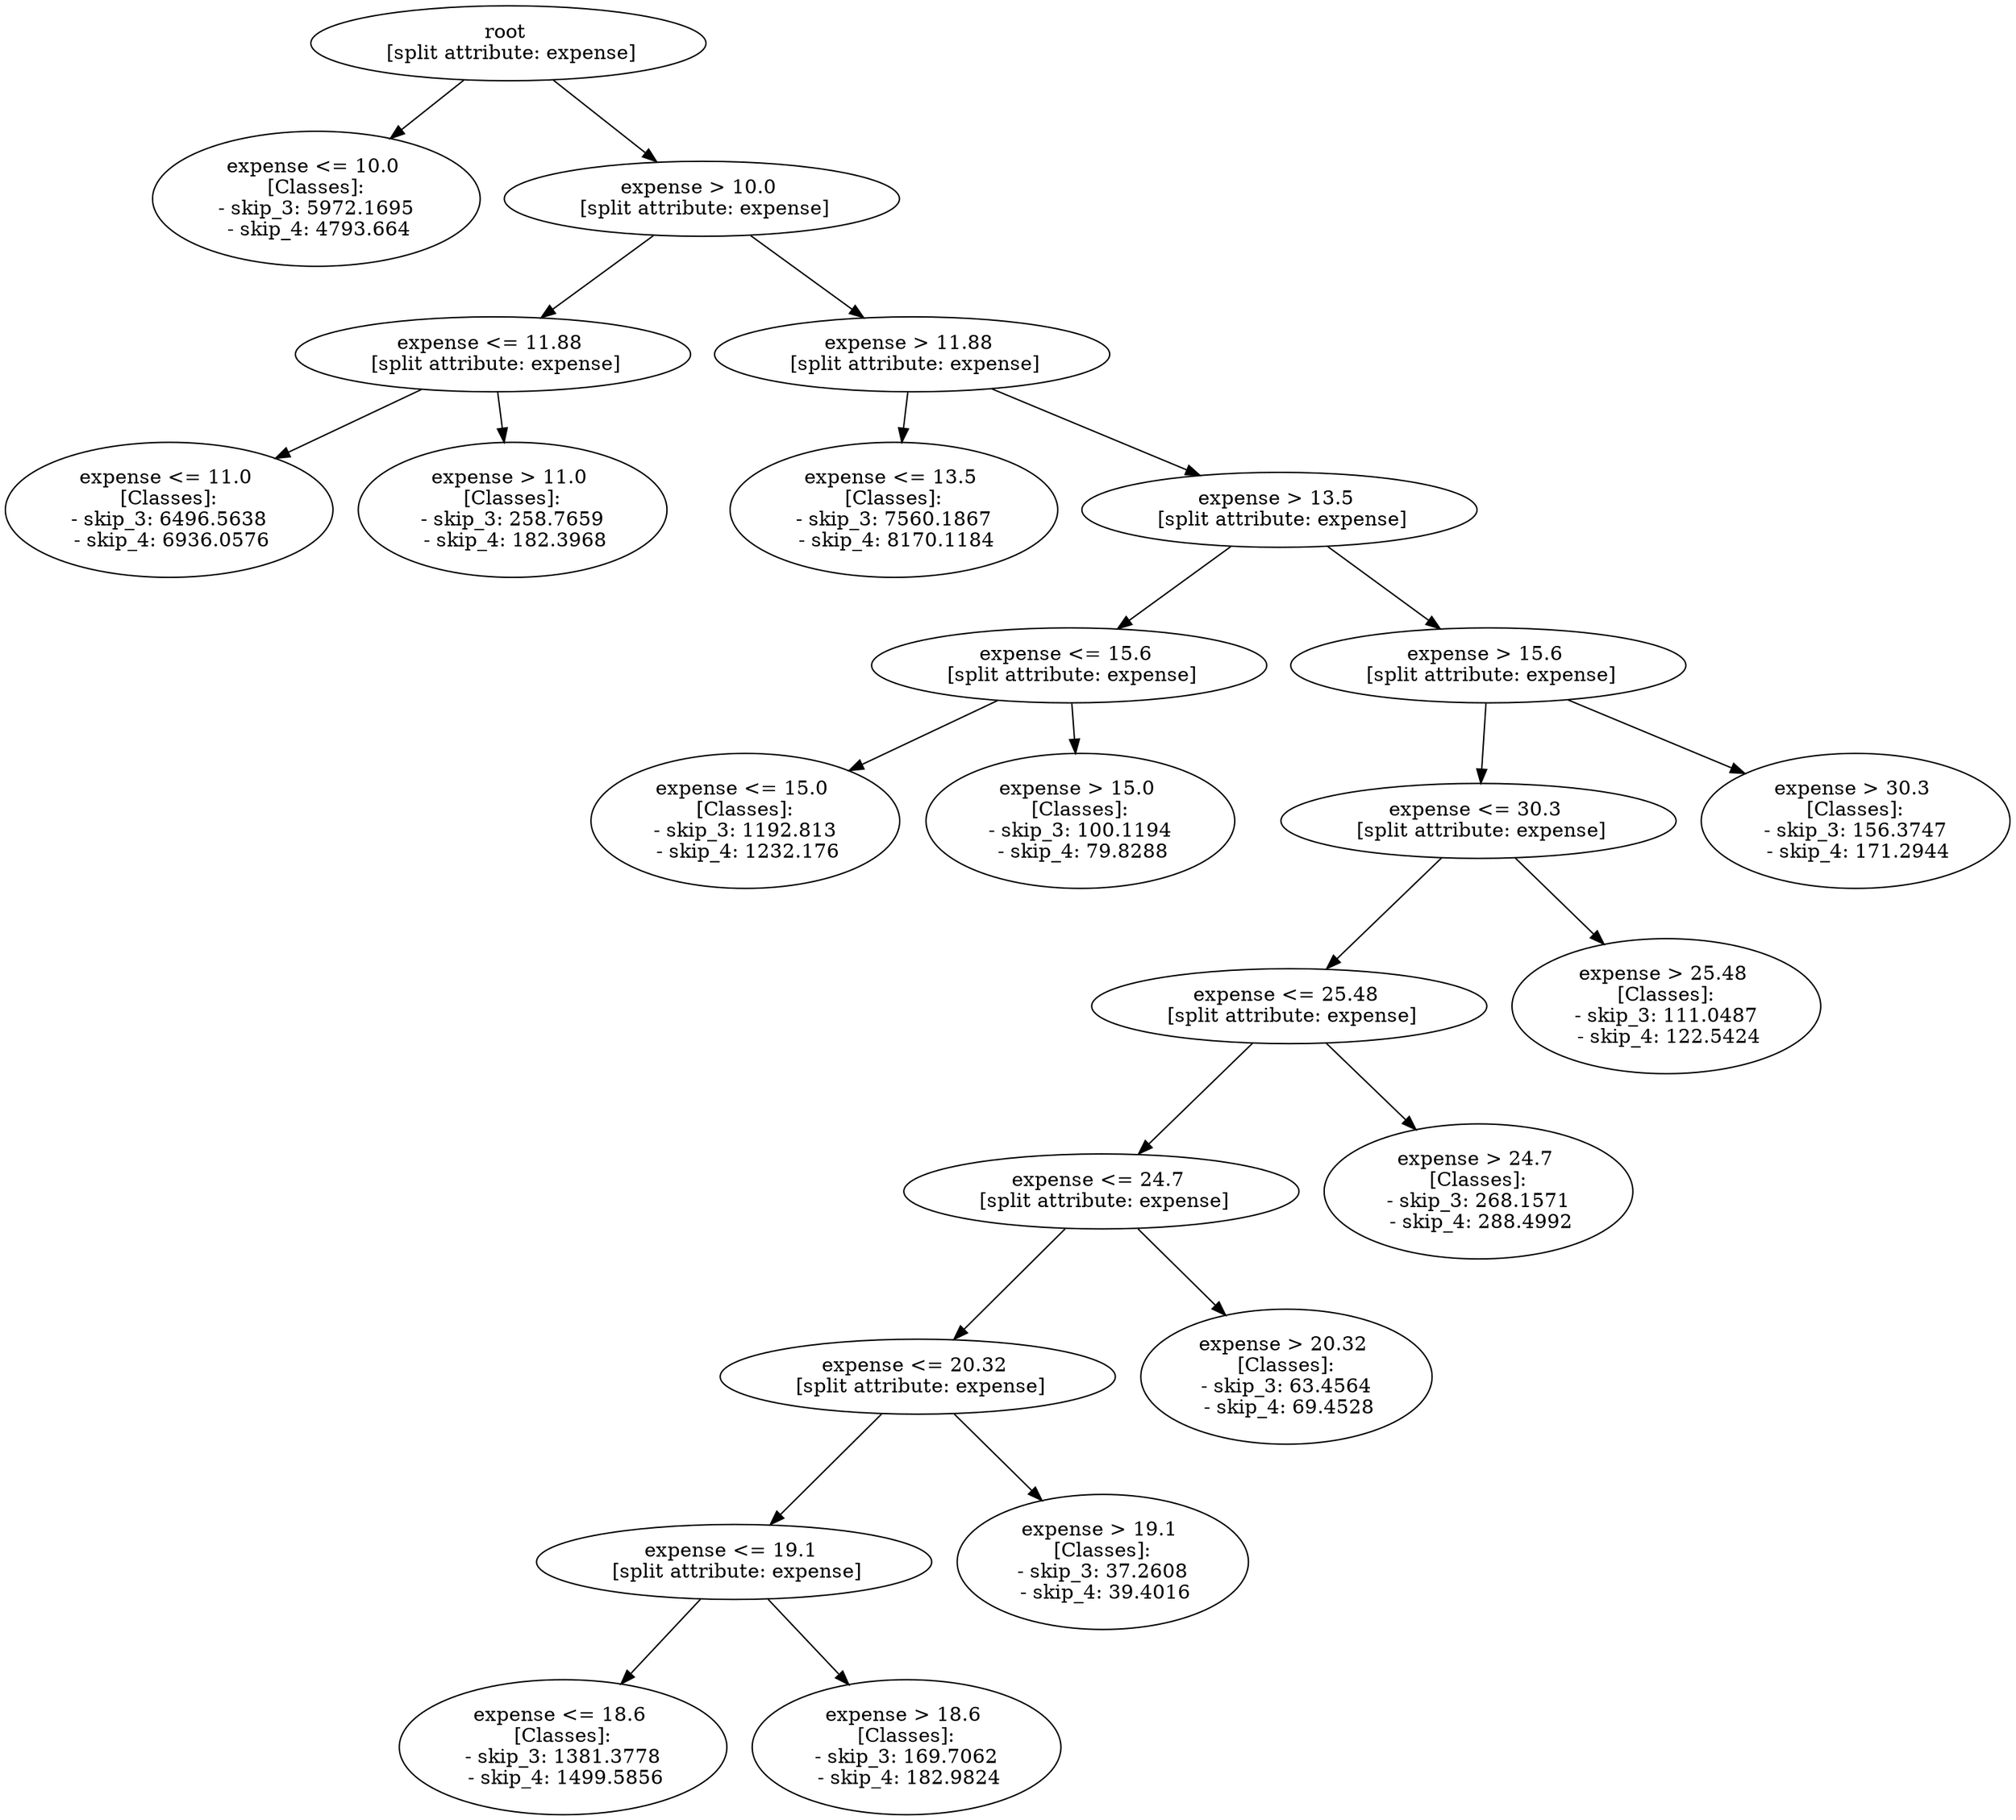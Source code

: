 // Road_Traffic_Fine_Management_Process-p_3-7
digraph "Road_Traffic_Fine_Management_Process-p_3-7" {
	"c65dc74f-5f7c-4713-88a7-6fe9090cf18e" [label="root 
 [split attribute: expense]"]
	"b3aeb9ff-a20b-439d-9c89-f8689161cf05" [label="expense <= 10.0 
 [Classes]: 
 - skip_3: 5972.1695 
 - skip_4: 4793.664"]
	"c65dc74f-5f7c-4713-88a7-6fe9090cf18e" -> "b3aeb9ff-a20b-439d-9c89-f8689161cf05"
	"bc5ca7a8-4c0b-4656-b338-760855e1670a" [label="expense > 10.0 
 [split attribute: expense]"]
	"c65dc74f-5f7c-4713-88a7-6fe9090cf18e" -> "bc5ca7a8-4c0b-4656-b338-760855e1670a"
	"6997406c-d706-46f5-a623-d10ec9742d8d" [label="expense <= 11.88 
 [split attribute: expense]"]
	"bc5ca7a8-4c0b-4656-b338-760855e1670a" -> "6997406c-d706-46f5-a623-d10ec9742d8d"
	"3605d904-9287-477f-92a6-48b3f6611b84" [label="expense <= 11.0 
 [Classes]: 
 - skip_3: 6496.5638 
 - skip_4: 6936.0576"]
	"6997406c-d706-46f5-a623-d10ec9742d8d" -> "3605d904-9287-477f-92a6-48b3f6611b84"
	"213d67d0-da4e-4e53-97b4-5fa42803f432" [label="expense > 11.0 
 [Classes]: 
 - skip_3: 258.7659 
 - skip_4: 182.3968"]
	"6997406c-d706-46f5-a623-d10ec9742d8d" -> "213d67d0-da4e-4e53-97b4-5fa42803f432"
	"5b558de9-81a4-4d13-9922-44f6996913f4" [label="expense > 11.88 
 [split attribute: expense]"]
	"bc5ca7a8-4c0b-4656-b338-760855e1670a" -> "5b558de9-81a4-4d13-9922-44f6996913f4"
	"cc9bd8cf-7c6c-4177-9053-b70b4e130a91" [label="expense <= 13.5 
 [Classes]: 
 - skip_3: 7560.1867 
 - skip_4: 8170.1184"]
	"5b558de9-81a4-4d13-9922-44f6996913f4" -> "cc9bd8cf-7c6c-4177-9053-b70b4e130a91"
	"520dac15-713d-48d6-b65c-25d65308df67" [label="expense > 13.5 
 [split attribute: expense]"]
	"5b558de9-81a4-4d13-9922-44f6996913f4" -> "520dac15-713d-48d6-b65c-25d65308df67"
	"ec58e8df-1d87-45f8-a1d5-80aadcdad0a1" [label="expense <= 15.6 
 [split attribute: expense]"]
	"520dac15-713d-48d6-b65c-25d65308df67" -> "ec58e8df-1d87-45f8-a1d5-80aadcdad0a1"
	"48c5820e-a1f8-4416-bb97-7e8d94fbbd0e" [label="expense <= 15.0 
 [Classes]: 
 - skip_3: 1192.813 
 - skip_4: 1232.176"]
	"ec58e8df-1d87-45f8-a1d5-80aadcdad0a1" -> "48c5820e-a1f8-4416-bb97-7e8d94fbbd0e"
	"1cb38335-b5d0-41c7-ab0b-077625591234" [label="expense > 15.0 
 [Classes]: 
 - skip_3: 100.1194 
 - skip_4: 79.8288"]
	"ec58e8df-1d87-45f8-a1d5-80aadcdad0a1" -> "1cb38335-b5d0-41c7-ab0b-077625591234"
	"49f8b039-efc8-45e4-8638-1a7ae9124107" [label="expense > 15.6 
 [split attribute: expense]"]
	"520dac15-713d-48d6-b65c-25d65308df67" -> "49f8b039-efc8-45e4-8638-1a7ae9124107"
	"efd4faed-cfbd-4ad3-b111-204d6e6b4dfd" [label="expense <= 30.3 
 [split attribute: expense]"]
	"49f8b039-efc8-45e4-8638-1a7ae9124107" -> "efd4faed-cfbd-4ad3-b111-204d6e6b4dfd"
	"4043c1a5-92c2-49ae-b578-279285fa19d5" [label="expense <= 25.48 
 [split attribute: expense]"]
	"efd4faed-cfbd-4ad3-b111-204d6e6b4dfd" -> "4043c1a5-92c2-49ae-b578-279285fa19d5"
	"2e1e89ec-cf58-4fd2-b210-6e6e3c4df6de" [label="expense <= 24.7 
 [split attribute: expense]"]
	"4043c1a5-92c2-49ae-b578-279285fa19d5" -> "2e1e89ec-cf58-4fd2-b210-6e6e3c4df6de"
	"bfc10c8d-8643-4a68-bd14-0d526d90aaea" [label="expense <= 20.32 
 [split attribute: expense]"]
	"2e1e89ec-cf58-4fd2-b210-6e6e3c4df6de" -> "bfc10c8d-8643-4a68-bd14-0d526d90aaea"
	"fe782dbd-9cac-4892-a621-b8dd025d72f6" [label="expense <= 19.1 
 [split attribute: expense]"]
	"bfc10c8d-8643-4a68-bd14-0d526d90aaea" -> "fe782dbd-9cac-4892-a621-b8dd025d72f6"
	"dd169eac-1d00-4c01-b8b4-ab0a54952090" [label="expense <= 18.6 
 [Classes]: 
 - skip_3: 1381.3778 
 - skip_4: 1499.5856"]
	"fe782dbd-9cac-4892-a621-b8dd025d72f6" -> "dd169eac-1d00-4c01-b8b4-ab0a54952090"
	"d49c8b90-5cc1-474b-88db-d4b9c8f01eeb" [label="expense > 18.6 
 [Classes]: 
 - skip_3: 169.7062 
 - skip_4: 182.9824"]
	"fe782dbd-9cac-4892-a621-b8dd025d72f6" -> "d49c8b90-5cc1-474b-88db-d4b9c8f01eeb"
	"aaa35e43-34f7-41e4-ae6f-d3f725c657a8" [label="expense > 19.1 
 [Classes]: 
 - skip_3: 37.2608 
 - skip_4: 39.4016"]
	"bfc10c8d-8643-4a68-bd14-0d526d90aaea" -> "aaa35e43-34f7-41e4-ae6f-d3f725c657a8"
	"9b2c6de6-a3b5-45c1-96b3-32ddea04a950" [label="expense > 20.32 
 [Classes]: 
 - skip_3: 63.4564 
 - skip_4: 69.4528"]
	"2e1e89ec-cf58-4fd2-b210-6e6e3c4df6de" -> "9b2c6de6-a3b5-45c1-96b3-32ddea04a950"
	"cb11b8ef-a33d-4e30-9c3c-15744e424f44" [label="expense > 24.7 
 [Classes]: 
 - skip_3: 268.1571 
 - skip_4: 288.4992"]
	"4043c1a5-92c2-49ae-b578-279285fa19d5" -> "cb11b8ef-a33d-4e30-9c3c-15744e424f44"
	"20c9540e-3aa9-498b-acc7-2e2947d571b2" [label="expense > 25.48 
 [Classes]: 
 - skip_3: 111.0487 
 - skip_4: 122.5424"]
	"efd4faed-cfbd-4ad3-b111-204d6e6b4dfd" -> "20c9540e-3aa9-498b-acc7-2e2947d571b2"
	"df1bf6f8-199e-4f3f-ba83-afd29ba784d7" [label="expense > 30.3 
 [Classes]: 
 - skip_3: 156.3747 
 - skip_4: 171.2944"]
	"49f8b039-efc8-45e4-8638-1a7ae9124107" -> "df1bf6f8-199e-4f3f-ba83-afd29ba784d7"
}
